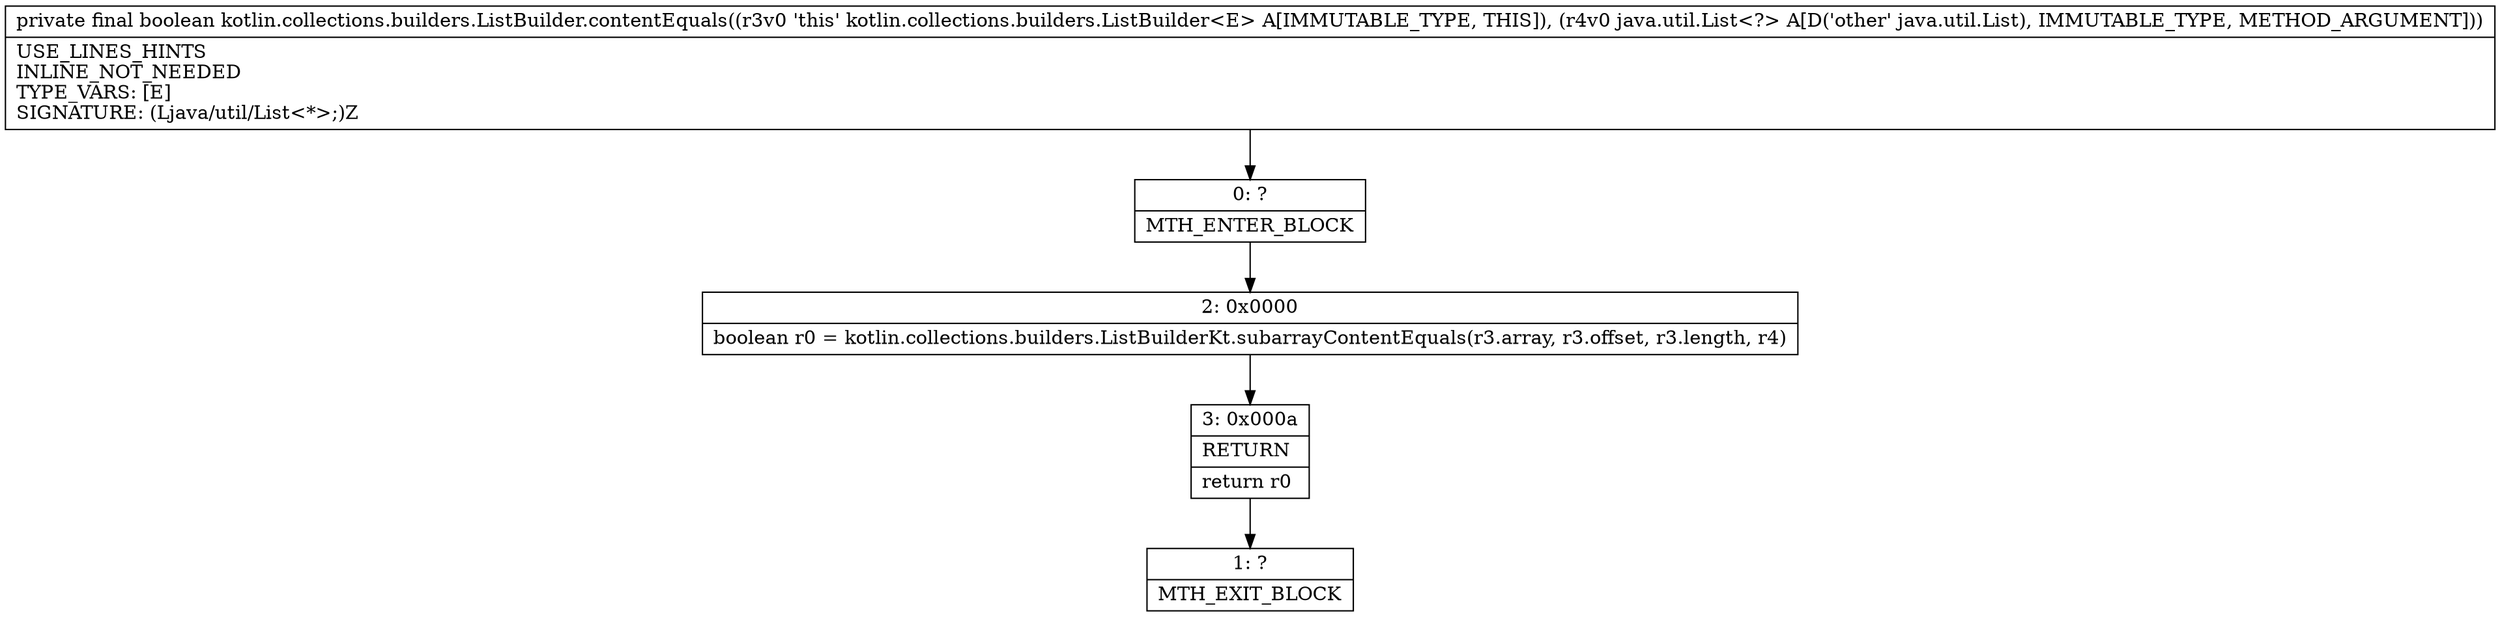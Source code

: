 digraph "CFG forkotlin.collections.builders.ListBuilder.contentEquals(Ljava\/util\/List;)Z" {
Node_0 [shape=record,label="{0\:\ ?|MTH_ENTER_BLOCK\l}"];
Node_2 [shape=record,label="{2\:\ 0x0000|boolean r0 = kotlin.collections.builders.ListBuilderKt.subarrayContentEquals(r3.array, r3.offset, r3.length, r4)\l}"];
Node_3 [shape=record,label="{3\:\ 0x000a|RETURN\l|return r0\l}"];
Node_1 [shape=record,label="{1\:\ ?|MTH_EXIT_BLOCK\l}"];
MethodNode[shape=record,label="{private final boolean kotlin.collections.builders.ListBuilder.contentEquals((r3v0 'this' kotlin.collections.builders.ListBuilder\<E\> A[IMMUTABLE_TYPE, THIS]), (r4v0 java.util.List\<?\> A[D('other' java.util.List), IMMUTABLE_TYPE, METHOD_ARGUMENT]))  | USE_LINES_HINTS\lINLINE_NOT_NEEDED\lTYPE_VARS: [E]\lSIGNATURE: (Ljava\/util\/List\<*\>;)Z\l}"];
MethodNode -> Node_0;Node_0 -> Node_2;
Node_2 -> Node_3;
Node_3 -> Node_1;
}


